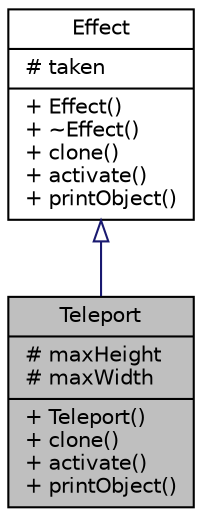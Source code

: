 digraph "Teleport"
{
 // LATEX_PDF_SIZE
  edge [fontname="Helvetica",fontsize="10",labelfontname="Helvetica",labelfontsize="10"];
  node [fontname="Helvetica",fontsize="10",shape=record];
  Node1 [label="{Teleport\n|# maxHeight\l# maxWidth\l|+ Teleport()\l+ clone()\l+ activate()\l+ printObject()\l}",height=0.2,width=0.4,color="black", fillcolor="grey75", style="filled", fontcolor="black",tooltip="The Teleport class represents a teleport effect in the game."];
  Node2 -> Node1 [dir="back",color="midnightblue",fontsize="10",style="solid",arrowtail="onormal",fontname="Helvetica"];
  Node2 [label="{Effect\n|# taken\l|+ Effect()\l+ ~Effect()\l+ clone()\l+ activate()\l+ printObject()\l}",height=0.2,width=0.4,color="black", fillcolor="white", style="filled",URL="$classEffect.html",tooltip="The Effect class represents a game effect."];
}
